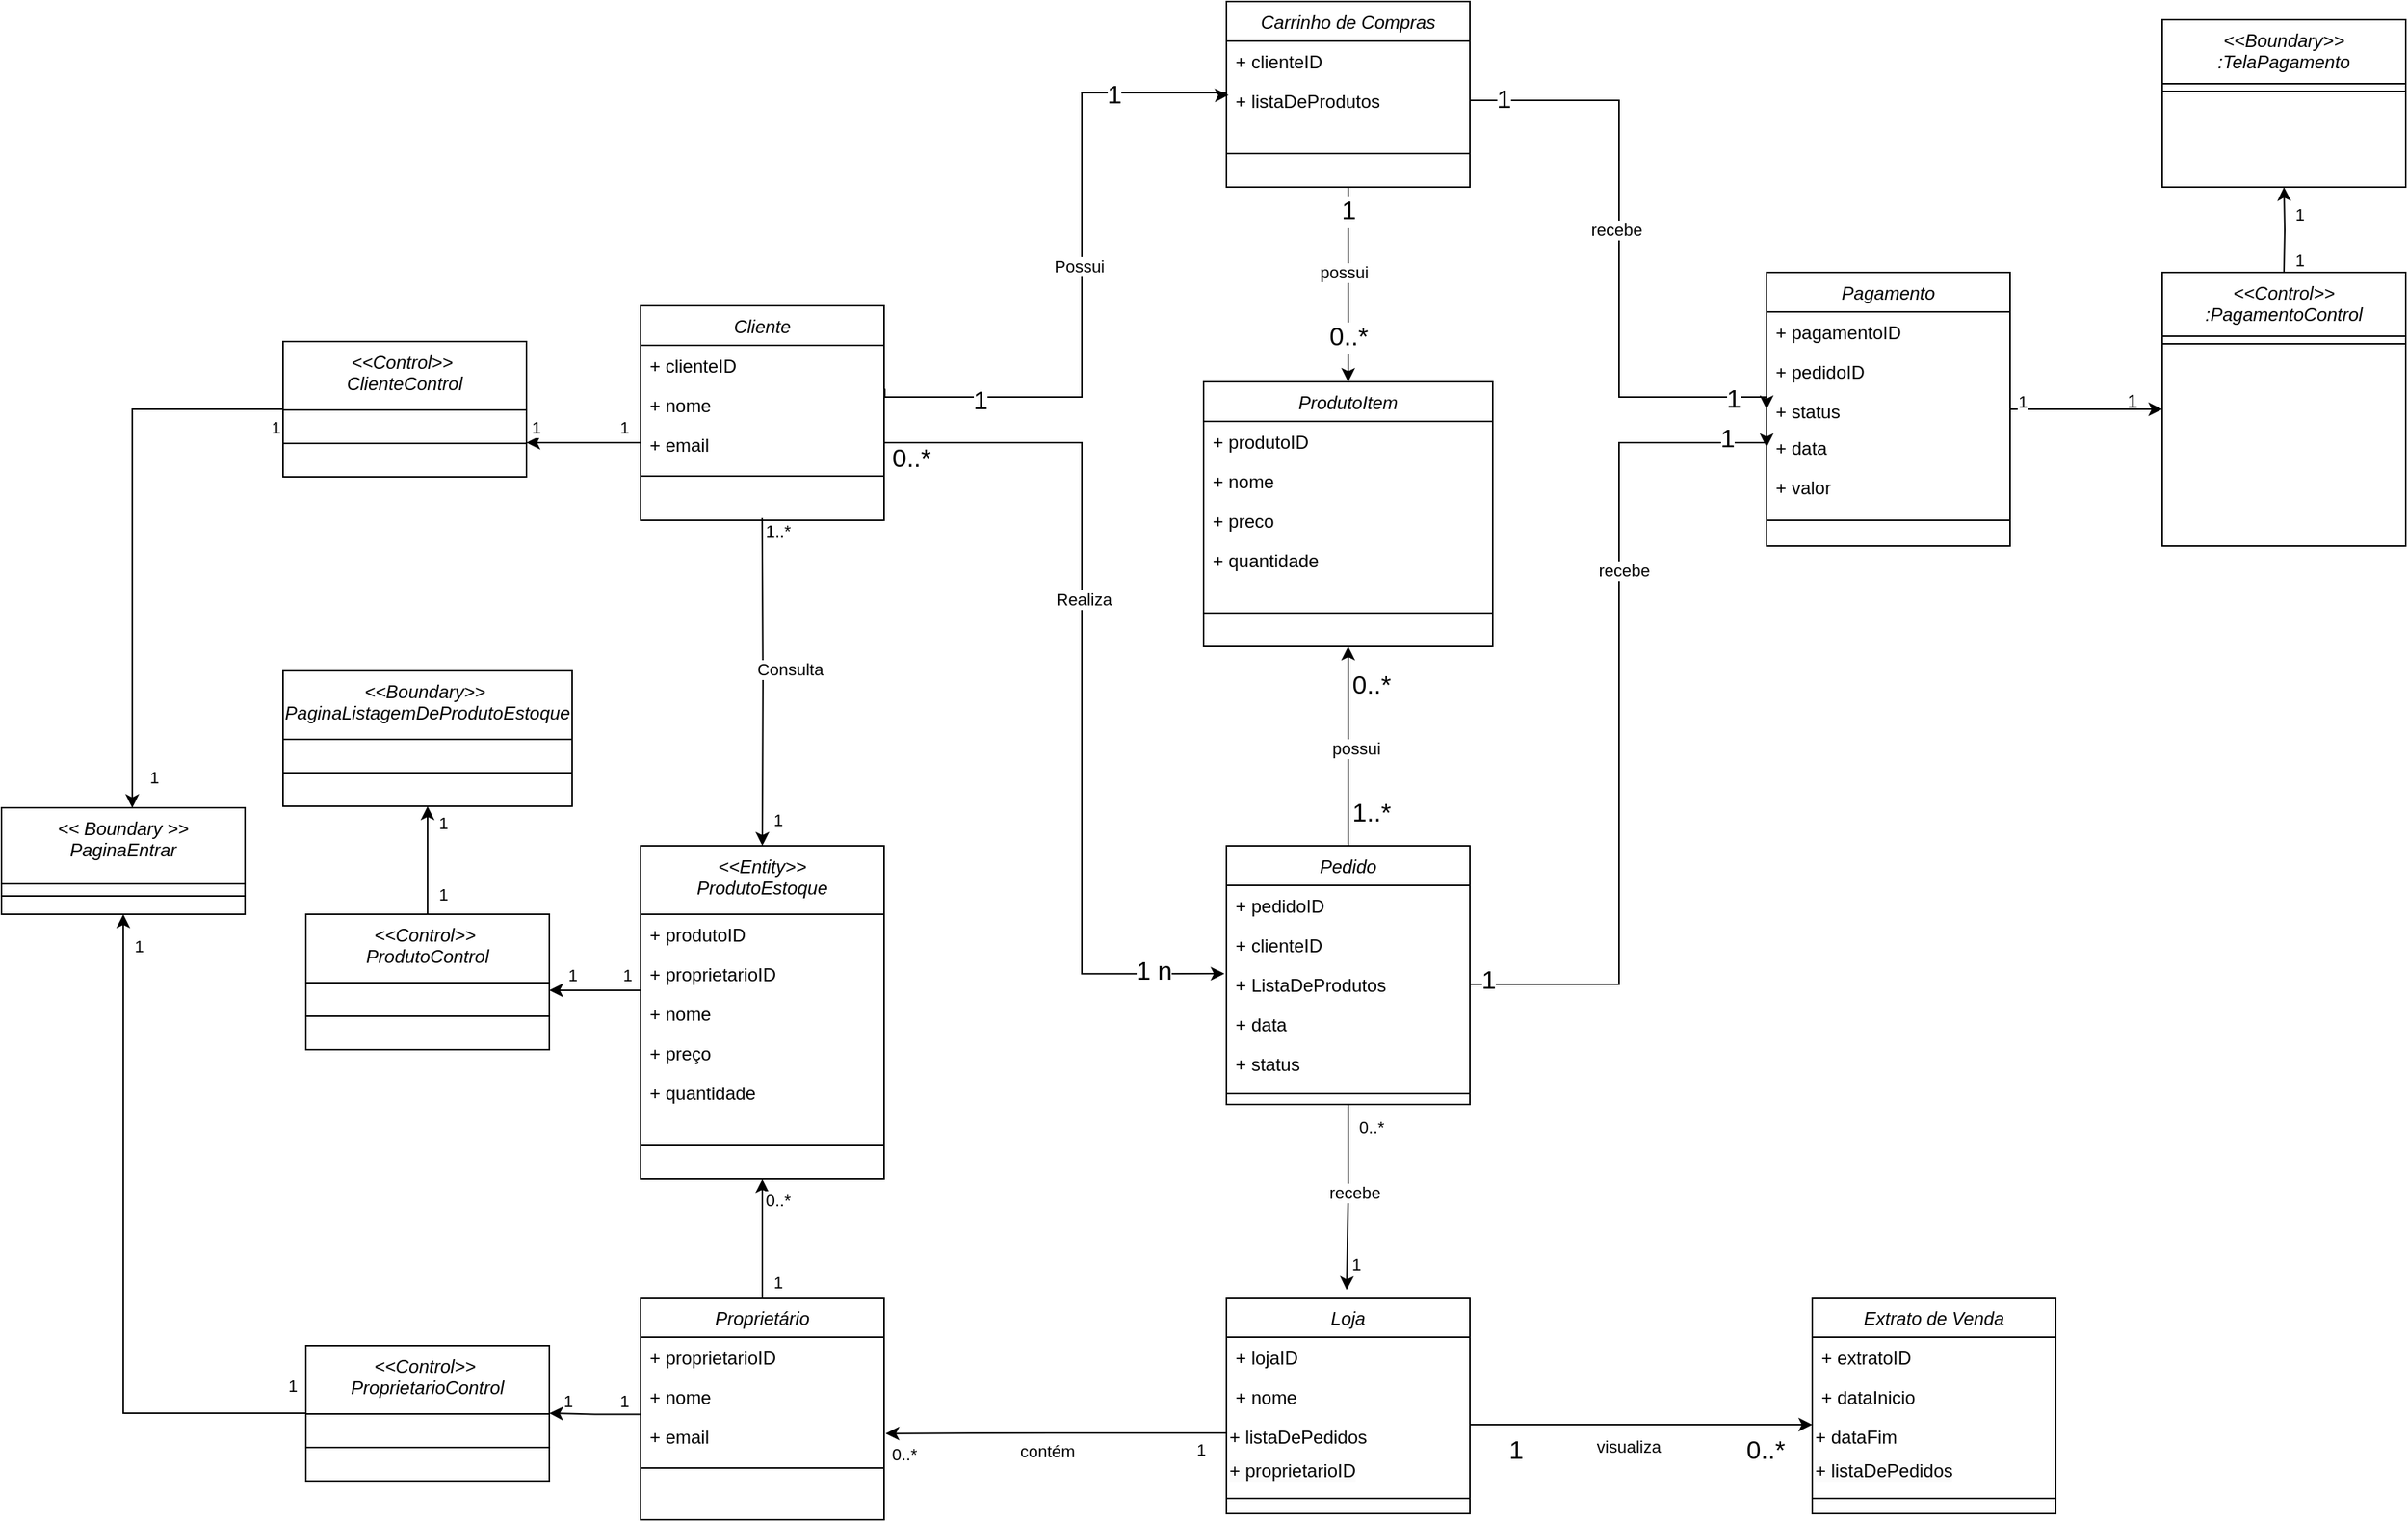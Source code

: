 <mxfile version="24.4.14" type="github">
  <diagram id="C5RBs43oDa-KdzZeNtuy" name="Page-1">
    <mxGraphModel dx="3088" dy="746" grid="1" gridSize="10" guides="1" tooltips="1" connect="1" arrows="1" fold="1" page="1" pageScale="1" pageWidth="827" pageHeight="1169" math="0" shadow="0">
      <root>
        <mxCell id="WIyWlLk6GJQsqaUBKTNV-0" />
        <mxCell id="WIyWlLk6GJQsqaUBKTNV-1" parent="WIyWlLk6GJQsqaUBKTNV-0" />
        <mxCell id="zkfFHV4jXpPFQw0GAbJ--0" value="Cliente" style="swimlane;fontStyle=2;align=center;verticalAlign=top;childLayout=stackLayout;horizontal=1;startSize=26;horizontalStack=0;resizeParent=1;resizeLast=0;collapsible=1;marginBottom=0;rounded=0;shadow=0;strokeWidth=1;" parent="WIyWlLk6GJQsqaUBKTNV-1" vertex="1">
          <mxGeometry x="-540" y="230" width="160" height="141" as="geometry">
            <mxRectangle x="230" y="140" width="160" height="26" as="alternateBounds" />
          </mxGeometry>
        </mxCell>
        <mxCell id="zkfFHV4jXpPFQw0GAbJ--1" value="+ clienteID" style="text;align=left;verticalAlign=top;spacingLeft=4;spacingRight=4;overflow=hidden;rotatable=0;points=[[0,0.5],[1,0.5]];portConstraint=eastwest;" parent="zkfFHV4jXpPFQw0GAbJ--0" vertex="1">
          <mxGeometry y="26" width="160" height="26" as="geometry" />
        </mxCell>
        <mxCell id="2kzh9lNKAqh6SULtEP6r-6" value="+ nome " style="text;align=left;verticalAlign=top;spacingLeft=4;spacingRight=4;overflow=hidden;rotatable=0;points=[[0,0.5],[1,0.5]];portConstraint=eastwest;" parent="zkfFHV4jXpPFQw0GAbJ--0" vertex="1">
          <mxGeometry y="52" width="160" height="26" as="geometry" />
        </mxCell>
        <mxCell id="r0VZcZ-JQpOF9B7DwPOQ-0" value="+ email " style="text;align=left;verticalAlign=top;spacingLeft=4;spacingRight=4;overflow=hidden;rotatable=0;points=[[0,0.5],[1,0.5]];portConstraint=eastwest;" parent="zkfFHV4jXpPFQw0GAbJ--0" vertex="1">
          <mxGeometry y="78" width="160" height="26" as="geometry" />
        </mxCell>
        <mxCell id="zkfFHV4jXpPFQw0GAbJ--4" value="" style="line;html=1;strokeWidth=1;align=left;verticalAlign=middle;spacingTop=-1;spacingLeft=3;spacingRight=3;rotatable=0;labelPosition=right;points=[];portConstraint=eastwest;" parent="zkfFHV4jXpPFQw0GAbJ--0" vertex="1">
          <mxGeometry y="104" width="160" height="16" as="geometry" />
        </mxCell>
        <mxCell id="2kzh9lNKAqh6SULtEP6r-7" value="&lt;&lt;Entity&gt;&gt;&#xa;ProdutoEstoque" style="swimlane;fontStyle=2;align=center;verticalAlign=top;childLayout=stackLayout;horizontal=1;startSize=45;horizontalStack=0;resizeParent=1;resizeLast=0;collapsible=1;marginBottom=0;rounded=0;shadow=0;strokeWidth=1;" parent="WIyWlLk6GJQsqaUBKTNV-1" vertex="1">
          <mxGeometry x="-540" y="585" width="160" height="219" as="geometry">
            <mxRectangle x="230" y="140" width="160" height="26" as="alternateBounds" />
          </mxGeometry>
        </mxCell>
        <mxCell id="2kzh9lNKAqh6SULtEP6r-8" value="+ produtoID" style="text;align=left;verticalAlign=top;spacingLeft=4;spacingRight=4;overflow=hidden;rotatable=0;points=[[0,0.5],[1,0.5]];portConstraint=eastwest;" parent="2kzh9lNKAqh6SULtEP6r-7" vertex="1">
          <mxGeometry y="45" width="160" height="26" as="geometry" />
        </mxCell>
        <mxCell id="SzbCQhYEouYxo2MltT4g-41" value="+ proprietarioID" style="text;align=left;verticalAlign=top;spacingLeft=4;spacingRight=4;overflow=hidden;rotatable=0;points=[[0,0.5],[1,0.5]];portConstraint=eastwest;" parent="2kzh9lNKAqh6SULtEP6r-7" vertex="1">
          <mxGeometry y="71" width="160" height="26" as="geometry" />
        </mxCell>
        <mxCell id="2kzh9lNKAqh6SULtEP6r-11" value="+ nome" style="text;align=left;verticalAlign=top;spacingLeft=4;spacingRight=4;overflow=hidden;rotatable=0;points=[[0,0.5],[1,0.5]];portConstraint=eastwest;" parent="2kzh9lNKAqh6SULtEP6r-7" vertex="1">
          <mxGeometry y="97" width="160" height="26" as="geometry" />
        </mxCell>
        <mxCell id="2kzh9lNKAqh6SULtEP6r-15" value="+ preço" style="text;align=left;verticalAlign=top;spacingLeft=4;spacingRight=4;overflow=hidden;rotatable=0;points=[[0,0.5],[1,0.5]];portConstraint=eastwest;" parent="2kzh9lNKAqh6SULtEP6r-7" vertex="1">
          <mxGeometry y="123" width="160" height="26" as="geometry" />
        </mxCell>
        <mxCell id="2kzh9lNKAqh6SULtEP6r-38" value="+ quantidade&#xa;" style="text;align=left;verticalAlign=top;spacingLeft=4;spacingRight=4;overflow=hidden;rotatable=0;points=[[0,0.5],[1,0.5]];portConstraint=eastwest;" parent="2kzh9lNKAqh6SULtEP6r-7" vertex="1">
          <mxGeometry y="149" width="160" height="26" as="geometry" />
        </mxCell>
        <mxCell id="2kzh9lNKAqh6SULtEP6r-10" value="" style="line;html=1;strokeWidth=1;align=left;verticalAlign=middle;spacingTop=-1;spacingLeft=3;spacingRight=3;rotatable=0;labelPosition=right;points=[];portConstraint=eastwest;" parent="2kzh9lNKAqh6SULtEP6r-7" vertex="1">
          <mxGeometry y="175" width="160" height="44" as="geometry" />
        </mxCell>
        <mxCell id="r0VZcZ-JQpOF9B7DwPOQ-10" value="Carrinho de Compras" style="swimlane;fontStyle=2;align=center;verticalAlign=top;childLayout=stackLayout;horizontal=1;startSize=26;horizontalStack=0;resizeParent=1;resizeLast=0;collapsible=1;marginBottom=0;rounded=0;shadow=0;strokeWidth=1;" parent="WIyWlLk6GJQsqaUBKTNV-1" vertex="1">
          <mxGeometry x="-155" y="30" width="160" height="122" as="geometry">
            <mxRectangle x="230" y="140" width="160" height="26" as="alternateBounds" />
          </mxGeometry>
        </mxCell>
        <mxCell id="r0VZcZ-JQpOF9B7DwPOQ-12" value="+ clienteID" style="text;align=left;verticalAlign=top;spacingLeft=4;spacingRight=4;overflow=hidden;rotatable=0;points=[[0,0.5],[1,0.5]];portConstraint=eastwest;" parent="r0VZcZ-JQpOF9B7DwPOQ-10" vertex="1">
          <mxGeometry y="26" width="160" height="26" as="geometry" />
        </mxCell>
        <mxCell id="r0VZcZ-JQpOF9B7DwPOQ-13" value="+ listaDeProdutos" style="text;align=left;verticalAlign=top;spacingLeft=4;spacingRight=4;overflow=hidden;rotatable=0;points=[[0,0.5],[1,0.5]];portConstraint=eastwest;" parent="r0VZcZ-JQpOF9B7DwPOQ-10" vertex="1">
          <mxGeometry y="52" width="160" height="26" as="geometry" />
        </mxCell>
        <mxCell id="r0VZcZ-JQpOF9B7DwPOQ-16" value="" style="line;html=1;strokeWidth=1;align=left;verticalAlign=middle;spacingTop=-1;spacingLeft=3;spacingRight=3;rotatable=0;labelPosition=right;points=[];portConstraint=eastwest;" parent="r0VZcZ-JQpOF9B7DwPOQ-10" vertex="1">
          <mxGeometry y="78" width="160" height="44" as="geometry" />
        </mxCell>
        <mxCell id="r0VZcZ-JQpOF9B7DwPOQ-17" value="Pedido" style="swimlane;fontStyle=2;align=center;verticalAlign=top;childLayout=stackLayout;horizontal=1;startSize=26;horizontalStack=0;resizeParent=1;resizeLast=0;collapsible=1;marginBottom=0;rounded=0;shadow=0;strokeWidth=1;" parent="WIyWlLk6GJQsqaUBKTNV-1" vertex="1">
          <mxGeometry x="-155" y="585" width="160" height="170" as="geometry">
            <mxRectangle x="230" y="140" width="160" height="26" as="alternateBounds" />
          </mxGeometry>
        </mxCell>
        <mxCell id="r0VZcZ-JQpOF9B7DwPOQ-18" value="+ pedidoID" style="text;align=left;verticalAlign=top;spacingLeft=4;spacingRight=4;overflow=hidden;rotatable=0;points=[[0,0.5],[1,0.5]];portConstraint=eastwest;" parent="r0VZcZ-JQpOF9B7DwPOQ-17" vertex="1">
          <mxGeometry y="26" width="160" height="26" as="geometry" />
        </mxCell>
        <mxCell id="r0VZcZ-JQpOF9B7DwPOQ-19" value="+ clienteID" style="text;align=left;verticalAlign=top;spacingLeft=4;spacingRight=4;overflow=hidden;rotatable=0;points=[[0,0.5],[1,0.5]];portConstraint=eastwest;" parent="r0VZcZ-JQpOF9B7DwPOQ-17" vertex="1">
          <mxGeometry y="52" width="160" height="26" as="geometry" />
        </mxCell>
        <mxCell id="r0VZcZ-JQpOF9B7DwPOQ-20" value="+ ListaDeProdutos" style="text;align=left;verticalAlign=top;spacingLeft=4;spacingRight=4;overflow=hidden;rotatable=0;points=[[0,0.5],[1,0.5]];portConstraint=eastwest;" parent="r0VZcZ-JQpOF9B7DwPOQ-17" vertex="1">
          <mxGeometry y="78" width="160" height="26" as="geometry" />
        </mxCell>
        <mxCell id="r0VZcZ-JQpOF9B7DwPOQ-23" value="+ data" style="text;align=left;verticalAlign=top;spacingLeft=4;spacingRight=4;overflow=hidden;rotatable=0;points=[[0,0.5],[1,0.5]];portConstraint=eastwest;" parent="r0VZcZ-JQpOF9B7DwPOQ-17" vertex="1">
          <mxGeometry y="104" width="160" height="26" as="geometry" />
        </mxCell>
        <mxCell id="r0VZcZ-JQpOF9B7DwPOQ-24" value="+ status" style="text;align=left;verticalAlign=top;spacingLeft=4;spacingRight=4;overflow=hidden;rotatable=0;points=[[0,0.5],[1,0.5]];portConstraint=eastwest;" parent="r0VZcZ-JQpOF9B7DwPOQ-17" vertex="1">
          <mxGeometry y="130" width="160" height="26" as="geometry" />
        </mxCell>
        <mxCell id="r0VZcZ-JQpOF9B7DwPOQ-21" value="" style="line;html=1;strokeWidth=1;align=left;verticalAlign=middle;spacingTop=-1;spacingLeft=3;spacingRight=3;rotatable=0;labelPosition=right;points=[];portConstraint=eastwest;" parent="r0VZcZ-JQpOF9B7DwPOQ-17" vertex="1">
          <mxGeometry y="156" width="160" height="14" as="geometry" />
        </mxCell>
        <mxCell id="r0VZcZ-JQpOF9B7DwPOQ-25" value="Pagamento" style="swimlane;fontStyle=2;align=center;verticalAlign=top;childLayout=stackLayout;horizontal=1;startSize=26;horizontalStack=0;resizeParent=1;resizeLast=0;collapsible=1;marginBottom=0;rounded=0;shadow=0;strokeWidth=1;" parent="WIyWlLk6GJQsqaUBKTNV-1" vertex="1">
          <mxGeometry x="200" y="208" width="160" height="180" as="geometry">
            <mxRectangle x="230" y="140" width="160" height="26" as="alternateBounds" />
          </mxGeometry>
        </mxCell>
        <mxCell id="r0VZcZ-JQpOF9B7DwPOQ-26" value="+ pagamentoID" style="text;align=left;verticalAlign=top;spacingLeft=4;spacingRight=4;overflow=hidden;rotatable=0;points=[[0,0.5],[1,0.5]];portConstraint=eastwest;" parent="r0VZcZ-JQpOF9B7DwPOQ-25" vertex="1">
          <mxGeometry y="26" width="160" height="26" as="geometry" />
        </mxCell>
        <mxCell id="r0VZcZ-JQpOF9B7DwPOQ-27" value="+ pedidoID" style="text;align=left;verticalAlign=top;spacingLeft=4;spacingRight=4;overflow=hidden;rotatable=0;points=[[0,0.5],[1,0.5]];portConstraint=eastwest;" parent="r0VZcZ-JQpOF9B7DwPOQ-25" vertex="1">
          <mxGeometry y="52" width="160" height="26" as="geometry" />
        </mxCell>
        <mxCell id="r0VZcZ-JQpOF9B7DwPOQ-28" value="+ status" style="text;align=left;verticalAlign=top;spacingLeft=4;spacingRight=4;overflow=hidden;rotatable=0;points=[[0,0.5],[1,0.5]];portConstraint=eastwest;" parent="r0VZcZ-JQpOF9B7DwPOQ-25" vertex="1">
          <mxGeometry y="78" width="160" height="24" as="geometry" />
        </mxCell>
        <mxCell id="r0VZcZ-JQpOF9B7DwPOQ-29" value="+ data" style="text;align=left;verticalAlign=top;spacingLeft=4;spacingRight=4;overflow=hidden;rotatable=0;points=[[0,0.5],[1,0.5]];portConstraint=eastwest;" parent="r0VZcZ-JQpOF9B7DwPOQ-25" vertex="1">
          <mxGeometry y="102" width="160" height="26" as="geometry" />
        </mxCell>
        <mxCell id="r0VZcZ-JQpOF9B7DwPOQ-33" value="+ valor" style="text;align=left;verticalAlign=top;spacingLeft=4;spacingRight=4;overflow=hidden;rotatable=0;points=[[0,0.5],[1,0.5]];portConstraint=eastwest;" parent="r0VZcZ-JQpOF9B7DwPOQ-25" vertex="1">
          <mxGeometry y="128" width="160" height="30" as="geometry" />
        </mxCell>
        <mxCell id="r0VZcZ-JQpOF9B7DwPOQ-31" value="" style="line;html=1;strokeWidth=1;align=left;verticalAlign=middle;spacingTop=-1;spacingLeft=3;spacingRight=3;rotatable=0;labelPosition=right;points=[];portConstraint=eastwest;" parent="r0VZcZ-JQpOF9B7DwPOQ-25" vertex="1">
          <mxGeometry y="158" width="160" height="10" as="geometry" />
        </mxCell>
        <mxCell id="r0VZcZ-JQpOF9B7DwPOQ-34" value="" style="edgeStyle=orthogonalEdgeStyle;rounded=0;orthogonalLoop=1;jettySize=auto;html=1;entryX=0.009;entryY=0.364;entryDx=0;entryDy=0;exitX=1.003;exitY=0.1;exitDx=0;exitDy=0;exitPerimeter=0;entryPerimeter=0;" parent="WIyWlLk6GJQsqaUBKTNV-1" source="2kzh9lNKAqh6SULtEP6r-6" target="r0VZcZ-JQpOF9B7DwPOQ-13" edge="1">
          <mxGeometry relative="1" as="geometry">
            <mxPoint x="-15" y="91" as="targetPoint" />
            <Array as="points">
              <mxPoint x="-379" y="290" />
              <mxPoint x="-250" y="290" />
              <mxPoint x="-250" y="90" />
              <mxPoint x="-155" y="90" />
              <mxPoint x="-155" y="92" />
            </Array>
          </mxGeometry>
        </mxCell>
        <mxCell id="r0VZcZ-JQpOF9B7DwPOQ-38" value="1" style="edgeLabel;html=1;align=center;verticalAlign=middle;resizable=0;points=[];spacing=2;fontSize=17;" parent="r0VZcZ-JQpOF9B7DwPOQ-34" vertex="1" connectable="0">
          <mxGeometry x="-0.689" y="-3" relative="1" as="geometry">
            <mxPoint as="offset" />
          </mxGeometry>
        </mxCell>
        <mxCell id="r0VZcZ-JQpOF9B7DwPOQ-40" value="1" style="edgeLabel;html=1;align=center;verticalAlign=middle;resizable=0;points=[];spacing=2;fontSize=17;" parent="r0VZcZ-JQpOF9B7DwPOQ-34" vertex="1" connectable="0">
          <mxGeometry x="0.644" y="-2" relative="1" as="geometry">
            <mxPoint as="offset" />
          </mxGeometry>
        </mxCell>
        <mxCell id="ZwTQn_33q0rgpb1d7WLj-62" value="Possui" style="edgeLabel;html=1;align=center;verticalAlign=middle;resizable=0;points=[];" parent="r0VZcZ-JQpOF9B7DwPOQ-34" connectable="0" vertex="1">
          <mxGeometry x="0.021" y="2" relative="1" as="geometry">
            <mxPoint as="offset" />
          </mxGeometry>
        </mxCell>
        <mxCell id="r0VZcZ-JQpOF9B7DwPOQ-42" style="edgeStyle=orthogonalEdgeStyle;rounded=0;orthogonalLoop=1;jettySize=auto;html=1;entryX=0.5;entryY=0;entryDx=0;entryDy=0;exitX=0.5;exitY=1;exitDx=0;exitDy=0;" parent="WIyWlLk6GJQsqaUBKTNV-1" source="r0VZcZ-JQpOF9B7DwPOQ-10" target="A9HimfjuhqQ-msZeqpBk-2" edge="1">
          <mxGeometry relative="1" as="geometry" />
        </mxCell>
        <mxCell id="r0VZcZ-JQpOF9B7DwPOQ-43" value="1" style="edgeLabel;html=1;align=center;verticalAlign=middle;resizable=0;points=[];spacing=2;fontSize=17;" parent="r0VZcZ-JQpOF9B7DwPOQ-42" vertex="1" connectable="0">
          <mxGeometry x="-0.748" relative="1" as="geometry">
            <mxPoint as="offset" />
          </mxGeometry>
        </mxCell>
        <mxCell id="r0VZcZ-JQpOF9B7DwPOQ-44" value="0..*" style="edgeLabel;html=1;align=center;verticalAlign=middle;resizable=0;points=[];fontSize=17;" parent="r0VZcZ-JQpOF9B7DwPOQ-42" vertex="1" connectable="0">
          <mxGeometry x="0.662" y="-2" relative="1" as="geometry">
            <mxPoint x="2" y="-8" as="offset" />
          </mxGeometry>
        </mxCell>
        <mxCell id="ZwTQn_33q0rgpb1d7WLj-65" value="possui" style="edgeLabel;html=1;align=center;verticalAlign=middle;resizable=0;points=[];" parent="r0VZcZ-JQpOF9B7DwPOQ-42" connectable="0" vertex="1">
          <mxGeometry x="-0.132" y="-3" relative="1" as="geometry">
            <mxPoint as="offset" />
          </mxGeometry>
        </mxCell>
        <mxCell id="r0VZcZ-JQpOF9B7DwPOQ-45" style="edgeStyle=orthogonalEdgeStyle;rounded=0;orthogonalLoop=1;jettySize=auto;html=1;entryX=-0.008;entryY=1.233;entryDx=0;entryDy=0;fontSize=17;entryPerimeter=0;" parent="WIyWlLk6GJQsqaUBKTNV-1" target="r0VZcZ-JQpOF9B7DwPOQ-19" edge="1">
          <mxGeometry relative="1" as="geometry">
            <mxPoint x="-380" y="349.0" as="sourcePoint" />
            <mxPoint x="-15" y="670" as="targetPoint" />
            <Array as="points">
              <mxPoint x="-380" y="320" />
              <mxPoint x="-250" y="320" />
              <mxPoint x="-250" y="669" />
            </Array>
          </mxGeometry>
        </mxCell>
        <mxCell id="r0VZcZ-JQpOF9B7DwPOQ-47" value="0..*&amp;nbsp;" style="edgeLabel;html=1;align=center;verticalAlign=middle;resizable=0;points=[];fontSize=17;" parent="r0VZcZ-JQpOF9B7DwPOQ-45" vertex="1" connectable="0">
          <mxGeometry x="-0.865" y="-5" relative="1" as="geometry">
            <mxPoint x="8" y="6" as="offset" />
          </mxGeometry>
        </mxCell>
        <mxCell id="r0VZcZ-JQpOF9B7DwPOQ-48" value="1 n" style="edgeLabel;html=1;align=center;verticalAlign=middle;resizable=0;points=[];fontSize=17;" parent="r0VZcZ-JQpOF9B7DwPOQ-45" vertex="1" connectable="0">
          <mxGeometry x="0.873" y="1" relative="1" as="geometry">
            <mxPoint x="-9" as="offset" />
          </mxGeometry>
        </mxCell>
        <mxCell id="ZwTQn_33q0rgpb1d7WLj-63" value="Realiza" style="edgeLabel;html=1;align=center;verticalAlign=middle;resizable=0;points=[];" parent="r0VZcZ-JQpOF9B7DwPOQ-45" connectable="0" vertex="1">
          <mxGeometry x="-0.128" y="1" relative="1" as="geometry">
            <mxPoint y="-1" as="offset" />
          </mxGeometry>
        </mxCell>
        <mxCell id="r0VZcZ-JQpOF9B7DwPOQ-46" style="edgeStyle=orthogonalEdgeStyle;rounded=0;orthogonalLoop=1;jettySize=auto;html=1;exitX=0.5;exitY=0;exitDx=0;exitDy=0;entryX=0.5;entryY=1;entryDx=0;entryDy=0;" parent="WIyWlLk6GJQsqaUBKTNV-1" source="r0VZcZ-JQpOF9B7DwPOQ-17" target="A9HimfjuhqQ-msZeqpBk-2" edge="1">
          <mxGeometry relative="1" as="geometry">
            <mxPoint x="-70" y="454" as="targetPoint" />
          </mxGeometry>
        </mxCell>
        <mxCell id="r0VZcZ-JQpOF9B7DwPOQ-49" value="1..*" style="edgeLabel;html=1;align=center;verticalAlign=middle;resizable=0;points=[];fontSize=17;" parent="r0VZcZ-JQpOF9B7DwPOQ-46" vertex="1" connectable="0">
          <mxGeometry x="-0.903" y="-1" relative="1" as="geometry">
            <mxPoint x="14" y="-15" as="offset" />
          </mxGeometry>
        </mxCell>
        <mxCell id="r0VZcZ-JQpOF9B7DwPOQ-50" value="0..*" style="edgeLabel;html=1;align=center;verticalAlign=middle;resizable=0;points=[];fontSize=17;" parent="r0VZcZ-JQpOF9B7DwPOQ-46" vertex="1" connectable="0">
          <mxGeometry x="0.878" y="-1" relative="1" as="geometry">
            <mxPoint x="14" y="18" as="offset" />
          </mxGeometry>
        </mxCell>
        <mxCell id="ZwTQn_33q0rgpb1d7WLj-64" value="possui" style="edgeLabel;html=1;align=center;verticalAlign=middle;resizable=0;points=[];" parent="r0VZcZ-JQpOF9B7DwPOQ-46" connectable="0" vertex="1">
          <mxGeometry x="-0.022" y="-2" relative="1" as="geometry">
            <mxPoint x="3" as="offset" />
          </mxGeometry>
        </mxCell>
        <mxCell id="ZwTQn_33q0rgpb1d7WLj-1" style="edgeStyle=orthogonalEdgeStyle;rounded=0;orthogonalLoop=1;jettySize=auto;html=1;entryX=0;entryY=0.5;entryDx=0;entryDy=0;" parent="WIyWlLk6GJQsqaUBKTNV-1" source="r0VZcZ-JQpOF9B7DwPOQ-13" target="r0VZcZ-JQpOF9B7DwPOQ-28" edge="1">
          <mxGeometry relative="1" as="geometry">
            <Array as="points">
              <mxPoint x="103" y="95" />
              <mxPoint x="103" y="290" />
              <mxPoint x="200" y="290" />
            </Array>
          </mxGeometry>
        </mxCell>
        <mxCell id="ZwTQn_33q0rgpb1d7WLj-2" value="1" style="edgeLabel;html=1;align=center;verticalAlign=middle;resizable=0;points=[];fontSize=17;" parent="ZwTQn_33q0rgpb1d7WLj-1" connectable="0" vertex="1">
          <mxGeometry x="-0.892" relative="1" as="geometry">
            <mxPoint as="offset" />
          </mxGeometry>
        </mxCell>
        <mxCell id="ZwTQn_33q0rgpb1d7WLj-3" value="1" style="edgeLabel;html=1;align=center;verticalAlign=middle;resizable=0;points=[];fontSize=17;" parent="ZwTQn_33q0rgpb1d7WLj-1" connectable="0" vertex="1">
          <mxGeometry x="0.85" y="-2" relative="1" as="geometry">
            <mxPoint as="offset" />
          </mxGeometry>
        </mxCell>
        <mxCell id="ZwTQn_33q0rgpb1d7WLj-66" value="recebe" style="edgeLabel;html=1;align=center;verticalAlign=middle;resizable=0;points=[];" parent="ZwTQn_33q0rgpb1d7WLj-1" connectable="0" vertex="1">
          <mxGeometry x="-0.083" y="-2" relative="1" as="geometry">
            <mxPoint as="offset" />
          </mxGeometry>
        </mxCell>
        <mxCell id="ZwTQn_33q0rgpb1d7WLj-6" style="edgeStyle=orthogonalEdgeStyle;rounded=0;orthogonalLoop=1;jettySize=auto;html=1;entryX=0;entryY=0.5;entryDx=0;entryDy=0;" parent="WIyWlLk6GJQsqaUBKTNV-1" source="r0VZcZ-JQpOF9B7DwPOQ-20" target="r0VZcZ-JQpOF9B7DwPOQ-29" edge="1">
          <mxGeometry relative="1" as="geometry">
            <Array as="points">
              <mxPoint x="103" y="676" />
              <mxPoint x="103" y="320" />
              <mxPoint x="200" y="320" />
            </Array>
          </mxGeometry>
        </mxCell>
        <mxCell id="ZwTQn_33q0rgpb1d7WLj-7" value="1" style="edgeLabel;html=1;align=center;verticalAlign=middle;resizable=0;points=[];fontSize=17;" parent="ZwTQn_33q0rgpb1d7WLj-6" connectable="0" vertex="1">
          <mxGeometry x="0.928" y="2" relative="1" as="geometry">
            <mxPoint x="-9" as="offset" />
          </mxGeometry>
        </mxCell>
        <mxCell id="ZwTQn_33q0rgpb1d7WLj-8" value="1" style="edgeLabel;html=1;align=center;verticalAlign=middle;resizable=0;points=[];fontSize=17;" parent="ZwTQn_33q0rgpb1d7WLj-6" connectable="0" vertex="1">
          <mxGeometry x="-0.957" y="2" relative="1" as="geometry">
            <mxPoint as="offset" />
          </mxGeometry>
        </mxCell>
        <mxCell id="ZwTQn_33q0rgpb1d7WLj-67" value="recebe" style="edgeLabel;html=1;align=center;verticalAlign=middle;resizable=0;points=[];" parent="ZwTQn_33q0rgpb1d7WLj-6" connectable="0" vertex="1">
          <mxGeometry x="0.336" y="-3" relative="1" as="geometry">
            <mxPoint as="offset" />
          </mxGeometry>
        </mxCell>
        <mxCell id="SzbCQhYEouYxo2MltT4g-18" style="edgeStyle=orthogonalEdgeStyle;rounded=0;orthogonalLoop=1;jettySize=auto;html=1;exitX=0;exitY=0.5;exitDx=0;exitDy=0;entryX=1.006;entryY=0.436;entryDx=0;entryDy=0;entryPerimeter=0;" parent="WIyWlLk6GJQsqaUBKTNV-1" source="ZwTQn_33q0rgpb1d7WLj-21" target="SzbCQhYEouYxo2MltT4g-38" edge="1">
          <mxGeometry relative="1" as="geometry">
            <mxPoint x="-150" y="949" as="sourcePoint" />
            <mxPoint x="-320" y="930" as="targetPoint" />
            <Array as="points" />
          </mxGeometry>
        </mxCell>
        <mxCell id="SzbCQhYEouYxo2MltT4g-19" value="contém" style="edgeLabel;html=1;align=center;verticalAlign=middle;resizable=0;points=[];" parent="SzbCQhYEouYxo2MltT4g-18" vertex="1" connectable="0">
          <mxGeometry x="0.06" relative="1" as="geometry">
            <mxPoint y="11" as="offset" />
          </mxGeometry>
        </mxCell>
        <mxCell id="SzbCQhYEouYxo2MltT4g-20" value="1" style="edgeLabel;html=1;align=center;verticalAlign=middle;resizable=0;points=[];" parent="SzbCQhYEouYxo2MltT4g-18" vertex="1" connectable="0">
          <mxGeometry x="-0.952" y="-3" relative="1" as="geometry">
            <mxPoint x="-12" y="14" as="offset" />
          </mxGeometry>
        </mxCell>
        <mxCell id="SzbCQhYEouYxo2MltT4g-21" value="0..*" style="edgeLabel;html=1;align=center;verticalAlign=middle;resizable=0;points=[];" parent="SzbCQhYEouYxo2MltT4g-18" vertex="1" connectable="0">
          <mxGeometry x="0.914" y="2" relative="1" as="geometry">
            <mxPoint x="2" y="11" as="offset" />
          </mxGeometry>
        </mxCell>
        <mxCell id="ZwTQn_33q0rgpb1d7WLj-18" value="Loja" style="swimlane;fontStyle=2;align=center;verticalAlign=top;childLayout=stackLayout;horizontal=1;startSize=26;horizontalStack=0;resizeParent=1;resizeLast=0;collapsible=1;marginBottom=0;rounded=0;shadow=0;strokeWidth=1;" parent="WIyWlLk6GJQsqaUBKTNV-1" vertex="1">
          <mxGeometry x="-155" y="882" width="160" height="142" as="geometry">
            <mxRectangle x="230" y="140" width="160" height="26" as="alternateBounds" />
          </mxGeometry>
        </mxCell>
        <mxCell id="ZwTQn_33q0rgpb1d7WLj-19" value="+ lojaID" style="text;align=left;verticalAlign=top;spacingLeft=4;spacingRight=4;overflow=hidden;rotatable=0;points=[[0,0.5],[1,0.5]];portConstraint=eastwest;" parent="ZwTQn_33q0rgpb1d7WLj-18" vertex="1">
          <mxGeometry y="26" width="160" height="26" as="geometry" />
        </mxCell>
        <mxCell id="ZwTQn_33q0rgpb1d7WLj-20" value="+ nome" style="text;align=left;verticalAlign=top;spacingLeft=4;spacingRight=4;overflow=hidden;rotatable=0;points=[[0,0.5],[1,0.5]];portConstraint=eastwest;" parent="ZwTQn_33q0rgpb1d7WLj-18" vertex="1">
          <mxGeometry y="52" width="160" height="26" as="geometry" />
        </mxCell>
        <mxCell id="ZwTQn_33q0rgpb1d7WLj-21" value="&lt;span style=&quot;text-wrap: nowrap;&quot;&gt;+&amp;nbsp;&lt;/span&gt;listaDePedidos" style="text;whiteSpace=wrap;html=1;" parent="ZwTQn_33q0rgpb1d7WLj-18" vertex="1">
          <mxGeometry y="78" width="160" height="22" as="geometry" />
        </mxCell>
        <mxCell id="ZwTQn_33q0rgpb1d7WLj-22" value="&lt;span style=&quot;color: rgb(0, 0, 0); font-family: Helvetica; font-size: 12px; font-style: normal; font-variant-ligatures: normal; font-variant-caps: normal; font-weight: 400; letter-spacing: normal; orphans: 2; text-align: left; text-indent: 0px; text-transform: none; widows: 2; word-spacing: 0px; -webkit-text-stroke-width: 0px; white-space: nowrap; background-color: rgb(251, 251, 251); text-decoration-thickness: initial; text-decoration-style: initial; text-decoration-color: initial; display: inline !important; float: none;&quot;&gt;&lt;span&gt;+&amp;nbsp;&lt;/span&gt;proprietarioID&lt;/span&gt;" style="text;whiteSpace=wrap;html=1;" parent="ZwTQn_33q0rgpb1d7WLj-18" vertex="1">
          <mxGeometry y="100" width="160" height="22" as="geometry" />
        </mxCell>
        <mxCell id="ZwTQn_33q0rgpb1d7WLj-25" value="" style="line;html=1;strokeWidth=1;align=left;verticalAlign=middle;spacingTop=-1;spacingLeft=3;spacingRight=3;rotatable=0;labelPosition=right;points=[];portConstraint=eastwest;" parent="ZwTQn_33q0rgpb1d7WLj-18" vertex="1">
          <mxGeometry y="122" width="160" height="20" as="geometry" />
        </mxCell>
        <mxCell id="ZwTQn_33q0rgpb1d7WLj-33" value="Extrato de Venda" style="swimlane;fontStyle=2;align=center;verticalAlign=top;childLayout=stackLayout;horizontal=1;startSize=26;horizontalStack=0;resizeParent=1;resizeLast=0;collapsible=1;marginBottom=0;rounded=0;shadow=0;strokeWidth=1;" parent="WIyWlLk6GJQsqaUBKTNV-1" vertex="1">
          <mxGeometry x="230" y="882" width="160" height="142" as="geometry">
            <mxRectangle x="230" y="140" width="160" height="26" as="alternateBounds" />
          </mxGeometry>
        </mxCell>
        <mxCell id="ZwTQn_33q0rgpb1d7WLj-34" value="+ extratoID" style="text;align=left;verticalAlign=top;spacingLeft=4;spacingRight=4;overflow=hidden;rotatable=0;points=[[0,0.5],[1,0.5]];portConstraint=eastwest;" parent="ZwTQn_33q0rgpb1d7WLj-33" vertex="1">
          <mxGeometry y="26" width="160" height="26" as="geometry" />
        </mxCell>
        <mxCell id="ZwTQn_33q0rgpb1d7WLj-38" value="+ dataInicio" style="text;align=left;verticalAlign=top;spacingLeft=4;spacingRight=4;overflow=hidden;rotatable=0;points=[[0,0.5],[1,0.5]];portConstraint=eastwest;" parent="ZwTQn_33q0rgpb1d7WLj-33" vertex="1">
          <mxGeometry y="52" width="160" height="26" as="geometry" />
        </mxCell>
        <mxCell id="ZwTQn_33q0rgpb1d7WLj-39" value="&lt;span style=&quot;text-wrap: nowrap;&quot;&gt;+&amp;nbsp;&lt;/span&gt;dataFim" style="text;whiteSpace=wrap;html=1;" parent="ZwTQn_33q0rgpb1d7WLj-33" vertex="1">
          <mxGeometry y="78" width="160" height="22" as="geometry" />
        </mxCell>
        <mxCell id="ZwTQn_33q0rgpb1d7WLj-40" value="&lt;span style=&quot;color: rgb(0, 0, 0); font-family: Helvetica; font-size: 12px; font-style: normal; font-variant-ligatures: normal; font-variant-caps: normal; font-weight: 400; letter-spacing: normal; orphans: 2; text-align: left; text-indent: 0px; text-transform: none; widows: 2; word-spacing: 0px; -webkit-text-stroke-width: 0px; white-space: nowrap; background-color: rgb(251, 251, 251); text-decoration-thickness: initial; text-decoration-style: initial; text-decoration-color: initial; display: inline !important; float: none;&quot;&gt;&lt;span&gt;+&amp;nbsp;&lt;/span&gt;listaDePedidos&lt;/span&gt;" style="text;whiteSpace=wrap;html=1;" parent="ZwTQn_33q0rgpb1d7WLj-33" vertex="1">
          <mxGeometry y="100" width="160" height="22" as="geometry" />
        </mxCell>
        <mxCell id="ZwTQn_33q0rgpb1d7WLj-41" value="" style="line;html=1;strokeWidth=1;align=left;verticalAlign=middle;spacingTop=-1;spacingLeft=3;spacingRight=3;rotatable=0;labelPosition=right;points=[];portConstraint=eastwest;" parent="ZwTQn_33q0rgpb1d7WLj-33" vertex="1">
          <mxGeometry y="122" width="160" height="20" as="geometry" />
        </mxCell>
        <mxCell id="ZwTQn_33q0rgpb1d7WLj-29" style="edgeStyle=orthogonalEdgeStyle;rounded=0;orthogonalLoop=1;jettySize=auto;html=1;exitX=1;exitY=0.25;exitDx=0;exitDy=0;entryX=0;entryY=0.25;entryDx=0;entryDy=0;" parent="WIyWlLk6GJQsqaUBKTNV-1" source="ZwTQn_33q0rgpb1d7WLj-21" target="ZwTQn_33q0rgpb1d7WLj-39" edge="1">
          <mxGeometry relative="1" as="geometry">
            <mxPoint x="230" y="960" as="targetPoint" />
          </mxGeometry>
        </mxCell>
        <mxCell id="ZwTQn_33q0rgpb1d7WLj-30" value="1" style="edgeLabel;html=1;align=center;verticalAlign=middle;resizable=0;points=[];fontSize=17;" parent="ZwTQn_33q0rgpb1d7WLj-29" connectable="0" vertex="1">
          <mxGeometry x="-0.737" y="-1" relative="1" as="geometry">
            <mxPoint y="16" as="offset" />
          </mxGeometry>
        </mxCell>
        <mxCell id="ZwTQn_33q0rgpb1d7WLj-31" value="0..*" style="edgeLabel;html=1;align=center;verticalAlign=middle;resizable=0;points=[];fontSize=17;" parent="ZwTQn_33q0rgpb1d7WLj-29" connectable="0" vertex="1">
          <mxGeometry x="0.48" y="2" relative="1" as="geometry">
            <mxPoint x="27" y="19" as="offset" />
          </mxGeometry>
        </mxCell>
        <mxCell id="ZwTQn_33q0rgpb1d7WLj-70" value="visualiza" style="edgeLabel;html=1;align=center;verticalAlign=middle;resizable=0;points=[];" parent="ZwTQn_33q0rgpb1d7WLj-29" connectable="0" vertex="1">
          <mxGeometry x="-0.082" y="-2" relative="1" as="geometry">
            <mxPoint y="12" as="offset" />
          </mxGeometry>
        </mxCell>
        <mxCell id="A9HimfjuhqQ-msZeqpBk-2" value="ProdutoItem" style="swimlane;fontStyle=2;align=center;verticalAlign=top;childLayout=stackLayout;horizontal=1;startSize=26;horizontalStack=0;resizeParent=1;resizeLast=0;collapsible=1;marginBottom=0;rounded=0;shadow=0;strokeWidth=1;" parent="WIyWlLk6GJQsqaUBKTNV-1" vertex="1">
          <mxGeometry x="-170" y="280" width="190" height="174" as="geometry">
            <mxRectangle x="230" y="140" width="160" height="26" as="alternateBounds" />
          </mxGeometry>
        </mxCell>
        <mxCell id="A9HimfjuhqQ-msZeqpBk-3" value="+ produtoID" style="text;align=left;verticalAlign=top;spacingLeft=4;spacingRight=4;overflow=hidden;rotatable=0;points=[[0,0.5],[1,0.5]];portConstraint=eastwest;" parent="A9HimfjuhqQ-msZeqpBk-2" vertex="1">
          <mxGeometry y="26" width="190" height="26" as="geometry" />
        </mxCell>
        <mxCell id="A9HimfjuhqQ-msZeqpBk-4" value="+ nome" style="text;align=left;verticalAlign=top;spacingLeft=4;spacingRight=4;overflow=hidden;rotatable=0;points=[[0,0.5],[1,0.5]];portConstraint=eastwest;" parent="A9HimfjuhqQ-msZeqpBk-2" vertex="1">
          <mxGeometry y="52" width="190" height="26" as="geometry" />
        </mxCell>
        <mxCell id="A9HimfjuhqQ-msZeqpBk-5" value="+ preco" style="text;align=left;verticalAlign=top;spacingLeft=4;spacingRight=4;overflow=hidden;rotatable=0;points=[[0,0.5],[1,0.5]];portConstraint=eastwest;" parent="A9HimfjuhqQ-msZeqpBk-2" vertex="1">
          <mxGeometry y="78" width="190" height="26" as="geometry" />
        </mxCell>
        <mxCell id="A9HimfjuhqQ-msZeqpBk-6" value="+ quantidade" style="text;align=left;verticalAlign=top;spacingLeft=4;spacingRight=4;overflow=hidden;rotatable=0;points=[[0,0.5],[1,0.5]];portConstraint=eastwest;" parent="A9HimfjuhqQ-msZeqpBk-2" vertex="1">
          <mxGeometry y="104" width="190" height="26" as="geometry" />
        </mxCell>
        <mxCell id="A9HimfjuhqQ-msZeqpBk-7" value="" style="line;html=1;strokeWidth=1;align=left;verticalAlign=middle;spacingTop=-1;spacingLeft=3;spacingRight=3;rotatable=0;labelPosition=right;points=[];portConstraint=eastwest;" parent="A9HimfjuhqQ-msZeqpBk-2" vertex="1">
          <mxGeometry y="130" width="190" height="44" as="geometry" />
        </mxCell>
        <mxCell id="SzbCQhYEouYxo2MltT4g-3" style="edgeStyle=orthogonalEdgeStyle;rounded=0;orthogonalLoop=1;jettySize=auto;html=1;exitX=0.497;exitY=-0.052;exitDx=0;exitDy=0;exitPerimeter=0;" parent="WIyWlLk6GJQsqaUBKTNV-1" target="2kzh9lNKAqh6SULtEP6r-7" edge="1">
          <mxGeometry relative="1" as="geometry">
            <mxPoint x="-460.12" y="369.44" as="sourcePoint" />
            <mxPoint x="-480" y="622" as="targetPoint" />
          </mxGeometry>
        </mxCell>
        <mxCell id="SzbCQhYEouYxo2MltT4g-4" value="Consulta" style="edgeLabel;html=1;align=center;verticalAlign=middle;resizable=0;points=[];" parent="SzbCQhYEouYxo2MltT4g-3" vertex="1" connectable="0">
          <mxGeometry x="-0.205" y="1" relative="1" as="geometry">
            <mxPoint x="16" y="13" as="offset" />
          </mxGeometry>
        </mxCell>
        <mxCell id="SzbCQhYEouYxo2MltT4g-6" value="1" style="edgeLabel;html=1;align=center;verticalAlign=middle;resizable=0;points=[];" parent="SzbCQhYEouYxo2MltT4g-3" vertex="1" connectable="0">
          <mxGeometry x="0.743" y="-1" relative="1" as="geometry">
            <mxPoint x="11" y="11" as="offset" />
          </mxGeometry>
        </mxCell>
        <mxCell id="SzbCQhYEouYxo2MltT4g-42" value="1..*" style="edgeLabel;html=1;align=center;verticalAlign=middle;resizable=0;points=[];" parent="SzbCQhYEouYxo2MltT4g-3" vertex="1" connectable="0">
          <mxGeometry x="-0.921" y="1" relative="1" as="geometry">
            <mxPoint x="9" as="offset" />
          </mxGeometry>
        </mxCell>
        <mxCell id="SzbCQhYEouYxo2MltT4g-7" style="edgeStyle=orthogonalEdgeStyle;rounded=0;orthogonalLoop=1;jettySize=auto;html=1;" parent="WIyWlLk6GJQsqaUBKTNV-1" source="r0VZcZ-JQpOF9B7DwPOQ-17" edge="1">
          <mxGeometry relative="1" as="geometry">
            <mxPoint x="-76" y="877" as="targetPoint" />
          </mxGeometry>
        </mxCell>
        <mxCell id="SzbCQhYEouYxo2MltT4g-8" value="recebe" style="edgeLabel;html=1;align=center;verticalAlign=middle;resizable=0;points=[];" parent="SzbCQhYEouYxo2MltT4g-7" vertex="1" connectable="0">
          <mxGeometry x="-0.049" y="4" relative="1" as="geometry">
            <mxPoint as="offset" />
          </mxGeometry>
        </mxCell>
        <mxCell id="SzbCQhYEouYxo2MltT4g-9" value="0..*" style="edgeLabel;html=1;align=center;verticalAlign=middle;resizable=0;points=[];" parent="SzbCQhYEouYxo2MltT4g-7" vertex="1" connectable="0">
          <mxGeometry x="-0.905" y="1" relative="1" as="geometry">
            <mxPoint x="14" y="9" as="offset" />
          </mxGeometry>
        </mxCell>
        <mxCell id="SzbCQhYEouYxo2MltT4g-10" value="1" style="edgeLabel;html=1;align=center;verticalAlign=middle;resizable=0;points=[];" parent="SzbCQhYEouYxo2MltT4g-7" vertex="1" connectable="0">
          <mxGeometry x="0.85" y="2" relative="1" as="geometry">
            <mxPoint x="4" y="-8" as="offset" />
          </mxGeometry>
        </mxCell>
        <mxCell id="kopMiZppOzMJJGPz693z-0" style="edgeStyle=orthogonalEdgeStyle;rounded=0;orthogonalLoop=1;jettySize=auto;html=1;entryX=0.5;entryY=1;entryDx=0;entryDy=0;" parent="WIyWlLk6GJQsqaUBKTNV-1" source="SzbCQhYEouYxo2MltT4g-35" target="2kzh9lNKAqh6SULtEP6r-7" edge="1">
          <mxGeometry relative="1" as="geometry" />
        </mxCell>
        <mxCell id="kopMiZppOzMJJGPz693z-1" value="1" style="edgeLabel;html=1;align=center;verticalAlign=middle;resizable=0;points=[];" parent="kopMiZppOzMJJGPz693z-0" vertex="1" connectable="0">
          <mxGeometry x="-0.746" y="1" relative="1" as="geometry">
            <mxPoint x="11" as="offset" />
          </mxGeometry>
        </mxCell>
        <mxCell id="kopMiZppOzMJJGPz693z-2" value="0..*" style="edgeLabel;html=1;align=center;verticalAlign=middle;resizable=0;points=[];" parent="kopMiZppOzMJJGPz693z-0" vertex="1" connectable="0">
          <mxGeometry x="0.646" y="2" relative="1" as="geometry">
            <mxPoint x="12" as="offset" />
          </mxGeometry>
        </mxCell>
        <mxCell id="gnOAgwDVRLhuEPHU9V2e-7" style="edgeStyle=orthogonalEdgeStyle;rounded=0;orthogonalLoop=1;jettySize=auto;html=1;exitX=0;exitY=0.954;exitDx=0;exitDy=0;exitPerimeter=0;" edge="1" parent="WIyWlLk6GJQsqaUBKTNV-1" source="SzbCQhYEouYxo2MltT4g-37" target="gnOAgwDVRLhuEPHU9V2e-5">
          <mxGeometry relative="1" as="geometry" />
        </mxCell>
        <mxCell id="gnOAgwDVRLhuEPHU9V2e-8" value="1" style="edgeLabel;html=1;align=center;verticalAlign=middle;resizable=0;points=[];" vertex="1" connectable="0" parent="gnOAgwDVRLhuEPHU9V2e-7">
          <mxGeometry x="-0.624" y="2" relative="1" as="geometry">
            <mxPoint y="-11" as="offset" />
          </mxGeometry>
        </mxCell>
        <mxCell id="gnOAgwDVRLhuEPHU9V2e-9" value="1" style="edgeLabel;html=1;align=center;verticalAlign=middle;resizable=0;points=[];" vertex="1" connectable="0" parent="gnOAgwDVRLhuEPHU9V2e-7">
          <mxGeometry x="0.609" y="1" relative="1" as="geometry">
            <mxPoint y="-9" as="offset" />
          </mxGeometry>
        </mxCell>
        <mxCell id="SzbCQhYEouYxo2MltT4g-35" value="Proprietário" style="swimlane;fontStyle=2;align=center;verticalAlign=top;childLayout=stackLayout;horizontal=1;startSize=26;horizontalStack=0;resizeParent=1;resizeLast=0;collapsible=1;marginBottom=0;rounded=0;shadow=0;strokeWidth=1;" parent="WIyWlLk6GJQsqaUBKTNV-1" vertex="1">
          <mxGeometry x="-540" y="882" width="160" height="146" as="geometry">
            <mxRectangle x="230" y="140" width="160" height="26" as="alternateBounds" />
          </mxGeometry>
        </mxCell>
        <mxCell id="SzbCQhYEouYxo2MltT4g-36" value="+ proprietarioID" style="text;align=left;verticalAlign=top;spacingLeft=4;spacingRight=4;overflow=hidden;rotatable=0;points=[[0,0.5],[1,0.5]];portConstraint=eastwest;" parent="SzbCQhYEouYxo2MltT4g-35" vertex="1">
          <mxGeometry y="26" width="160" height="26" as="geometry" />
        </mxCell>
        <mxCell id="SzbCQhYEouYxo2MltT4g-37" value="+ nome " style="text;align=left;verticalAlign=top;spacingLeft=4;spacingRight=4;overflow=hidden;rotatable=0;points=[[0,0.5],[1,0.5]];portConstraint=eastwest;" parent="SzbCQhYEouYxo2MltT4g-35" vertex="1">
          <mxGeometry y="52" width="160" height="26" as="geometry" />
        </mxCell>
        <mxCell id="SzbCQhYEouYxo2MltT4g-38" value="+ email " style="text;align=left;verticalAlign=top;spacingLeft=4;spacingRight=4;overflow=hidden;rotatable=0;points=[[0,0.5],[1,0.5]];portConstraint=eastwest;" parent="SzbCQhYEouYxo2MltT4g-35" vertex="1">
          <mxGeometry y="78" width="160" height="26" as="geometry" />
        </mxCell>
        <mxCell id="SzbCQhYEouYxo2MltT4g-39" value="" style="line;html=1;strokeWidth=1;align=left;verticalAlign=middle;spacingTop=-1;spacingLeft=3;spacingRight=3;rotatable=0;labelPosition=right;points=[];portConstraint=eastwest;" parent="SzbCQhYEouYxo2MltT4g-35" vertex="1">
          <mxGeometry y="104" width="160" height="16" as="geometry" />
        </mxCell>
        <mxCell id="SaPUFqvF2L6aPEKvpbEH-13" style="edgeStyle=orthogonalEdgeStyle;rounded=0;orthogonalLoop=1;jettySize=auto;html=1;entryX=0.5;entryY=1;entryDx=0;entryDy=0;" parent="WIyWlLk6GJQsqaUBKTNV-1" source="SaPUFqvF2L6aPEKvpbEH-0" target="SaPUFqvF2L6aPEKvpbEH-11" edge="1">
          <mxGeometry relative="1" as="geometry" />
        </mxCell>
        <mxCell id="SaPUFqvF2L6aPEKvpbEH-14" value="1" style="edgeLabel;html=1;align=center;verticalAlign=middle;resizable=0;points=[];" parent="SaPUFqvF2L6aPEKvpbEH-13" vertex="1" connectable="0">
          <mxGeometry x="-0.634" y="1" relative="1" as="geometry">
            <mxPoint x="11" as="offset" />
          </mxGeometry>
        </mxCell>
        <mxCell id="SaPUFqvF2L6aPEKvpbEH-15" value="1" style="edgeLabel;html=1;align=center;verticalAlign=middle;resizable=0;points=[];" parent="SaPUFqvF2L6aPEKvpbEH-13" vertex="1" connectable="0">
          <mxGeometry x="0.296" y="1" relative="1" as="geometry">
            <mxPoint x="11" y="-14" as="offset" />
          </mxGeometry>
        </mxCell>
        <mxCell id="SaPUFqvF2L6aPEKvpbEH-0" value="&lt;&lt;Control&gt;&gt; &#xa;ProdutoControl" style="swimlane;fontStyle=2;align=center;verticalAlign=top;childLayout=stackLayout;horizontal=1;startSize=45;horizontalStack=0;resizeParent=1;resizeLast=0;collapsible=1;marginBottom=0;rounded=0;shadow=0;strokeWidth=1;" parent="WIyWlLk6GJQsqaUBKTNV-1" vertex="1">
          <mxGeometry x="-760" y="630" width="160" height="89" as="geometry">
            <mxRectangle x="230" y="140" width="160" height="26" as="alternateBounds" />
          </mxGeometry>
        </mxCell>
        <mxCell id="SaPUFqvF2L6aPEKvpbEH-6" value="" style="line;html=1;strokeWidth=1;align=left;verticalAlign=middle;spacingTop=-1;spacingLeft=3;spacingRight=3;rotatable=0;labelPosition=right;points=[];portConstraint=eastwest;" parent="SaPUFqvF2L6aPEKvpbEH-0" vertex="1">
          <mxGeometry y="45" width="160" height="44" as="geometry" />
        </mxCell>
        <mxCell id="SaPUFqvF2L6aPEKvpbEH-8" style="edgeStyle=orthogonalEdgeStyle;rounded=0;orthogonalLoop=1;jettySize=auto;html=1;" parent="WIyWlLk6GJQsqaUBKTNV-1" edge="1">
          <mxGeometry relative="1" as="geometry">
            <mxPoint x="-540" y="680" as="sourcePoint" />
            <mxPoint x="-600" y="680" as="targetPoint" />
            <Array as="points">
              <mxPoint x="-540" y="680" />
              <mxPoint x="-600" y="680" />
            </Array>
          </mxGeometry>
        </mxCell>
        <mxCell id="SaPUFqvF2L6aPEKvpbEH-9" value="1" style="edgeLabel;html=1;align=center;verticalAlign=middle;resizable=0;points=[];" parent="SaPUFqvF2L6aPEKvpbEH-8" vertex="1" connectable="0">
          <mxGeometry x="-0.7" relative="1" as="geometry">
            <mxPoint y="-10" as="offset" />
          </mxGeometry>
        </mxCell>
        <mxCell id="SaPUFqvF2L6aPEKvpbEH-10" value="1" style="edgeLabel;html=1;align=center;verticalAlign=middle;resizable=0;points=[];" parent="SaPUFqvF2L6aPEKvpbEH-8" vertex="1" connectable="0">
          <mxGeometry x="0.513" y="-1" relative="1" as="geometry">
            <mxPoint y="-9" as="offset" />
          </mxGeometry>
        </mxCell>
        <mxCell id="SaPUFqvF2L6aPEKvpbEH-11" value="&lt;&lt;Boundary&gt;&gt; &#xa;PaginaListagemDeProdutoEstoque" style="swimlane;fontStyle=2;align=center;verticalAlign=top;childLayout=stackLayout;horizontal=1;startSize=45;horizontalStack=0;resizeParent=1;resizeLast=0;collapsible=1;marginBottom=0;rounded=0;shadow=0;strokeWidth=1;" parent="WIyWlLk6GJQsqaUBKTNV-1" vertex="1">
          <mxGeometry x="-775" y="470" width="190" height="89" as="geometry">
            <mxRectangle x="230" y="140" width="160" height="26" as="alternateBounds" />
          </mxGeometry>
        </mxCell>
        <mxCell id="SaPUFqvF2L6aPEKvpbEH-12" value="" style="line;html=1;strokeWidth=1;align=left;verticalAlign=middle;spacingTop=-1;spacingLeft=3;spacingRight=3;rotatable=0;labelPosition=right;points=[];portConstraint=eastwest;" parent="SaPUFqvF2L6aPEKvpbEH-11" vertex="1">
          <mxGeometry y="45" width="190" height="44" as="geometry" />
        </mxCell>
        <mxCell id="SaPUFqvF2L6aPEKvpbEH-16" value="&lt;&lt; Boundary &gt;&gt;&#xa;PaginaEntrar" style="swimlane;fontStyle=2;align=center;verticalAlign=top;childLayout=stackLayout;horizontal=1;startSize=50;horizontalStack=0;resizeParent=1;resizeLast=0;collapsible=1;marginBottom=0;rounded=0;shadow=0;strokeWidth=1;" parent="WIyWlLk6GJQsqaUBKTNV-1" vertex="1">
          <mxGeometry x="-960" y="560" width="160" height="70" as="geometry">
            <mxRectangle x="230" y="140" width="160" height="26" as="alternateBounds" />
          </mxGeometry>
        </mxCell>
        <mxCell id="SaPUFqvF2L6aPEKvpbEH-20" value="" style="line;html=1;strokeWidth=1;align=left;verticalAlign=middle;spacingTop=-1;spacingLeft=3;spacingRight=3;rotatable=0;labelPosition=right;points=[];portConstraint=eastwest;" parent="SaPUFqvF2L6aPEKvpbEH-16" vertex="1">
          <mxGeometry y="50" width="160" height="16" as="geometry" />
        </mxCell>
        <mxCell id="SaPUFqvF2L6aPEKvpbEH-21" style="edgeStyle=orthogonalEdgeStyle;rounded=0;orthogonalLoop=1;jettySize=auto;html=1;" parent="WIyWlLk6GJQsqaUBKTNV-1" source="zkfFHV4jXpPFQw0GAbJ--0" target="SaPUFqvF2L6aPEKvpbEH-25" edge="1">
          <mxGeometry relative="1" as="geometry">
            <mxPoint x="-610" y="310" as="targetPoint" />
            <Array as="points">
              <mxPoint x="-560" y="320" />
              <mxPoint x="-560" y="320" />
            </Array>
          </mxGeometry>
        </mxCell>
        <mxCell id="SaPUFqvF2L6aPEKvpbEH-22" value="1" style="edgeLabel;html=1;align=center;verticalAlign=middle;resizable=0;points=[];" parent="SaPUFqvF2L6aPEKvpbEH-21" vertex="1" connectable="0">
          <mxGeometry x="-0.79" y="-3" relative="1" as="geometry">
            <mxPoint x="-61" y="-7" as="offset" />
          </mxGeometry>
        </mxCell>
        <mxCell id="SaPUFqvF2L6aPEKvpbEH-23" value="1" style="edgeLabel;html=1;align=center;verticalAlign=middle;resizable=0;points=[];" parent="SaPUFqvF2L6aPEKvpbEH-21" vertex="1" connectable="0">
          <mxGeometry x="-0.696" y="-3" relative="1" as="geometry">
            <mxPoint y="-7" as="offset" />
          </mxGeometry>
        </mxCell>
        <mxCell id="SaPUFqvF2L6aPEKvpbEH-26" style="edgeStyle=orthogonalEdgeStyle;rounded=0;orthogonalLoop=1;jettySize=auto;html=1;entryX=0.537;entryY=0.002;entryDx=0;entryDy=0;entryPerimeter=0;" parent="WIyWlLk6GJQsqaUBKTNV-1" source="SaPUFqvF2L6aPEKvpbEH-24" target="SaPUFqvF2L6aPEKvpbEH-16" edge="1">
          <mxGeometry relative="1" as="geometry" />
        </mxCell>
        <mxCell id="SaPUFqvF2L6aPEKvpbEH-27" value="1" style="edgeLabel;html=1;align=center;verticalAlign=middle;resizable=0;points=[];" parent="SaPUFqvF2L6aPEKvpbEH-26" vertex="1" connectable="0">
          <mxGeometry x="-0.613" relative="1" as="geometry">
            <mxPoint x="65" y="12" as="offset" />
          </mxGeometry>
        </mxCell>
        <mxCell id="SaPUFqvF2L6aPEKvpbEH-28" value="1" style="edgeLabel;html=1;align=center;verticalAlign=middle;resizable=0;points=[];" parent="SaPUFqvF2L6aPEKvpbEH-26" vertex="1" connectable="0">
          <mxGeometry x="0.391" y="-2" relative="1" as="geometry">
            <mxPoint x="16" y="90" as="offset" />
          </mxGeometry>
        </mxCell>
        <mxCell id="SaPUFqvF2L6aPEKvpbEH-24" value="&lt;&lt;Control&gt;&gt; &#xa;ClienteControl" style="swimlane;fontStyle=2;align=center;verticalAlign=top;childLayout=stackLayout;horizontal=1;startSize=45;horizontalStack=0;resizeParent=1;resizeLast=0;collapsible=1;marginBottom=0;rounded=0;shadow=0;strokeWidth=1;" parent="WIyWlLk6GJQsqaUBKTNV-1" vertex="1">
          <mxGeometry x="-775" y="253.5" width="160" height="89" as="geometry">
            <mxRectangle x="230" y="140" width="160" height="26" as="alternateBounds" />
          </mxGeometry>
        </mxCell>
        <mxCell id="SaPUFqvF2L6aPEKvpbEH-25" value="" style="line;html=1;strokeWidth=1;align=left;verticalAlign=middle;spacingTop=-1;spacingLeft=3;spacingRight=3;rotatable=0;labelPosition=right;points=[];portConstraint=eastwest;" parent="SaPUFqvF2L6aPEKvpbEH-24" vertex="1">
          <mxGeometry y="45" width="160" height="44" as="geometry" />
        </mxCell>
        <mxCell id="SaPUFqvF2L6aPEKvpbEH-41" style="edgeStyle=orthogonalEdgeStyle;rounded=0;orthogonalLoop=1;jettySize=auto;html=1;entryX=0.5;entryY=1;entryDx=0;entryDy=0;" parent="WIyWlLk6GJQsqaUBKTNV-1" target="SaPUFqvF2L6aPEKvpbEH-36" edge="1">
          <mxGeometry relative="1" as="geometry">
            <mxPoint x="540" y="208" as="sourcePoint" />
          </mxGeometry>
        </mxCell>
        <mxCell id="SaPUFqvF2L6aPEKvpbEH-42" value="1" style="edgeLabel;html=1;align=center;verticalAlign=middle;resizable=0;points=[];" parent="SaPUFqvF2L6aPEKvpbEH-41" vertex="1" connectable="0">
          <mxGeometry x="-0.71" y="1" relative="1" as="geometry">
            <mxPoint x="11" as="offset" />
          </mxGeometry>
        </mxCell>
        <mxCell id="SaPUFqvF2L6aPEKvpbEH-43" value="1" style="edgeLabel;html=1;align=center;verticalAlign=middle;resizable=0;points=[];" parent="SaPUFqvF2L6aPEKvpbEH-41" vertex="1" connectable="0">
          <mxGeometry x="0.358" y="1" relative="1" as="geometry">
            <mxPoint x="11" as="offset" />
          </mxGeometry>
        </mxCell>
        <mxCell id="SaPUFqvF2L6aPEKvpbEH-29" value="&lt;&lt;Control&gt;&gt;&#xa;:PagamentoControl" style="swimlane;fontStyle=2;align=center;verticalAlign=top;childLayout=stackLayout;horizontal=1;startSize=42;horizontalStack=0;resizeParent=1;resizeLast=0;collapsible=1;marginBottom=0;rounded=0;shadow=0;strokeWidth=1;" parent="WIyWlLk6GJQsqaUBKTNV-1" vertex="1">
          <mxGeometry x="460" y="208" width="160" height="180" as="geometry">
            <mxRectangle x="230" y="140" width="160" height="26" as="alternateBounds" />
          </mxGeometry>
        </mxCell>
        <mxCell id="SaPUFqvF2L6aPEKvpbEH-35" value="" style="line;html=1;strokeWidth=1;align=left;verticalAlign=middle;spacingTop=-1;spacingLeft=3;spacingRight=3;rotatable=0;labelPosition=right;points=[];portConstraint=eastwest;" parent="SaPUFqvF2L6aPEKvpbEH-29" vertex="1">
          <mxGeometry y="42" width="160" height="10" as="geometry" />
        </mxCell>
        <mxCell id="SaPUFqvF2L6aPEKvpbEH-36" value="&lt;&lt;Boundary&gt;&gt;&#xa;:TelaPagamento" style="swimlane;fontStyle=2;align=center;verticalAlign=top;childLayout=stackLayout;horizontal=1;startSize=42;horizontalStack=0;resizeParent=1;resizeLast=0;collapsible=1;marginBottom=0;rounded=0;shadow=0;strokeWidth=1;" parent="WIyWlLk6GJQsqaUBKTNV-1" vertex="1">
          <mxGeometry x="460" y="42" width="160" height="110" as="geometry">
            <mxRectangle x="230" y="140" width="160" height="26" as="alternateBounds" />
          </mxGeometry>
        </mxCell>
        <mxCell id="SaPUFqvF2L6aPEKvpbEH-37" value="" style="line;html=1;strokeWidth=1;align=left;verticalAlign=middle;spacingTop=-1;spacingLeft=3;spacingRight=3;rotatable=0;labelPosition=right;points=[];portConstraint=eastwest;" parent="SaPUFqvF2L6aPEKvpbEH-36" vertex="1">
          <mxGeometry y="42" width="160" height="10" as="geometry" />
        </mxCell>
        <mxCell id="SaPUFqvF2L6aPEKvpbEH-38" style="edgeStyle=orthogonalEdgeStyle;rounded=0;orthogonalLoop=1;jettySize=auto;html=1;entryX=0;entryY=0.5;entryDx=0;entryDy=0;" parent="WIyWlLk6GJQsqaUBKTNV-1" source="r0VZcZ-JQpOF9B7DwPOQ-28" target="SaPUFqvF2L6aPEKvpbEH-29" edge="1">
          <mxGeometry relative="1" as="geometry" />
        </mxCell>
        <mxCell id="SaPUFqvF2L6aPEKvpbEH-39" value="1" style="edgeLabel;html=1;align=center;verticalAlign=middle;resizable=0;points=[];" parent="SaPUFqvF2L6aPEKvpbEH-38" vertex="1" connectable="0">
          <mxGeometry x="-0.837" y="1" relative="1" as="geometry">
            <mxPoint y="-4" as="offset" />
          </mxGeometry>
        </mxCell>
        <mxCell id="SaPUFqvF2L6aPEKvpbEH-40" value="1" style="text;html=1;align=center;verticalAlign=middle;resizable=0;points=[];autosize=1;strokeColor=none;fillColor=none;" parent="WIyWlLk6GJQsqaUBKTNV-1" vertex="1">
          <mxGeometry x="425" y="278" width="30" height="30" as="geometry" />
        </mxCell>
        <mxCell id="gnOAgwDVRLhuEPHU9V2e-2" style="edgeStyle=orthogonalEdgeStyle;rounded=0;orthogonalLoop=1;jettySize=auto;html=1;entryX=0.5;entryY=1;entryDx=0;entryDy=0;" edge="1" parent="WIyWlLk6GJQsqaUBKTNV-1" source="gnOAgwDVRLhuEPHU9V2e-5" target="SaPUFqvF2L6aPEKvpbEH-16">
          <mxGeometry relative="1" as="geometry">
            <mxPoint x="-680" y="860" as="targetPoint" />
          </mxGeometry>
        </mxCell>
        <mxCell id="gnOAgwDVRLhuEPHU9V2e-3" value="1" style="edgeLabel;html=1;align=center;verticalAlign=middle;resizable=0;points=[];" vertex="1" connectable="0" parent="gnOAgwDVRLhuEPHU9V2e-2">
          <mxGeometry x="-0.613" relative="1" as="geometry">
            <mxPoint x="77" y="-18" as="offset" />
          </mxGeometry>
        </mxCell>
        <mxCell id="gnOAgwDVRLhuEPHU9V2e-4" value="1" style="edgeLabel;html=1;align=center;verticalAlign=middle;resizable=0;points=[];" vertex="1" connectable="0" parent="gnOAgwDVRLhuEPHU9V2e-2">
          <mxGeometry x="0.391" y="-2" relative="1" as="geometry">
            <mxPoint x="8" y="-116" as="offset" />
          </mxGeometry>
        </mxCell>
        <mxCell id="gnOAgwDVRLhuEPHU9V2e-5" value="&lt;&lt;Control&gt;&gt; &#xa;ProprietarioControl" style="swimlane;fontStyle=2;align=center;verticalAlign=top;childLayout=stackLayout;horizontal=1;startSize=45;horizontalStack=0;resizeParent=1;resizeLast=0;collapsible=1;marginBottom=0;rounded=0;shadow=0;strokeWidth=1;" vertex="1" parent="WIyWlLk6GJQsqaUBKTNV-1">
          <mxGeometry x="-760" y="913.5" width="160" height="89" as="geometry">
            <mxRectangle x="230" y="140" width="160" height="26" as="alternateBounds" />
          </mxGeometry>
        </mxCell>
        <mxCell id="gnOAgwDVRLhuEPHU9V2e-6" value="" style="line;html=1;strokeWidth=1;align=left;verticalAlign=middle;spacingTop=-1;spacingLeft=3;spacingRight=3;rotatable=0;labelPosition=right;points=[];portConstraint=eastwest;" vertex="1" parent="gnOAgwDVRLhuEPHU9V2e-5">
          <mxGeometry y="45" width="160" height="44" as="geometry" />
        </mxCell>
      </root>
    </mxGraphModel>
  </diagram>
</mxfile>
